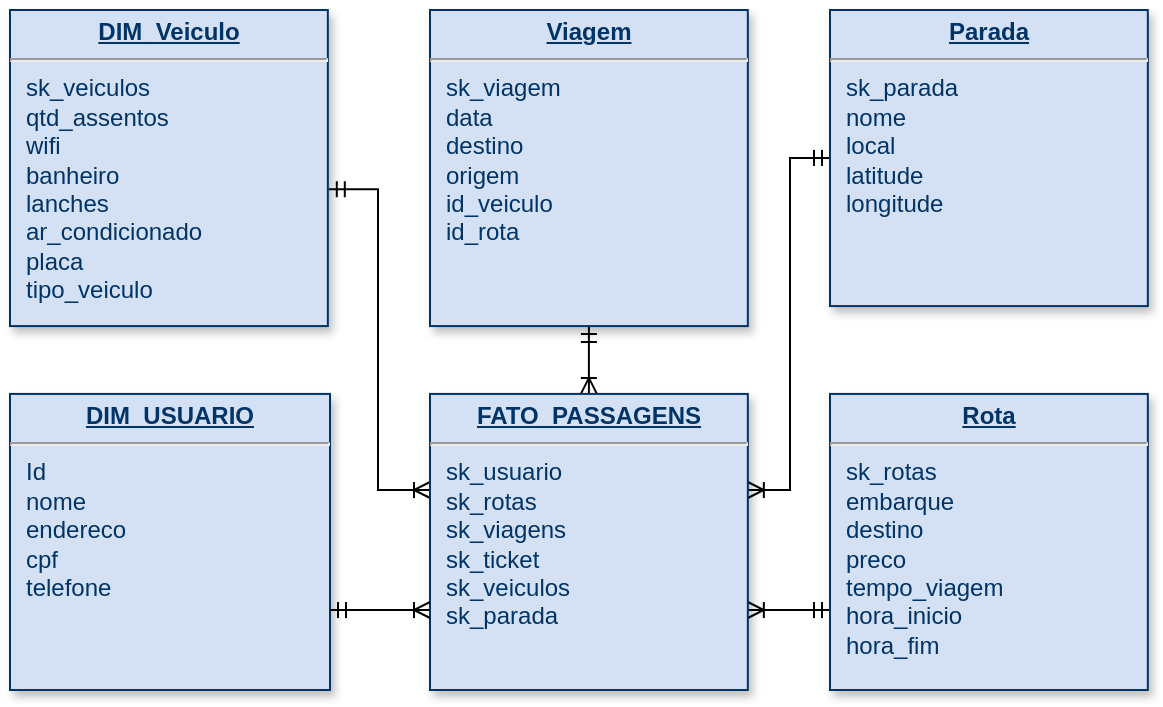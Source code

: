 <mxfile version="14.7.6" type="github">
  <diagram name="Page-1" id="efa7a0a1-bf9b-a30e-e6df-94a7791c09e9">
    <mxGraphModel dx="674" dy="657" grid="1" gridSize="10" guides="1" tooltips="1" connect="1" arrows="1" fold="1" page="1" pageScale="1" pageWidth="826" pageHeight="1169" background="none" math="0" shadow="0">
      <root>
        <mxCell id="0" />
        <mxCell id="1" parent="0" />
        <mxCell id="24" value="&lt;p style=&quot;margin: 0px ; margin-top: 4px ; text-align: center ; text-decoration: underline&quot;&gt;&lt;strong&gt;DIM_USUARIO&lt;/strong&gt;&lt;/p&gt;&lt;hr&gt;&lt;p style=&quot;margin: 0px ; margin-left: 8px&quot;&gt;Id&lt;/p&gt;&lt;p style=&quot;margin: 0px ; margin-left: 8px&quot;&gt;nome&lt;/p&gt;&lt;p style=&quot;margin: 0px ; margin-left: 8px&quot;&gt;endereco&lt;/p&gt;&lt;p style=&quot;margin: 0px ; margin-left: 8px&quot;&gt;cpf&lt;/p&gt;&lt;p style=&quot;margin: 0px ; margin-left: 8px&quot;&gt;telefone&lt;/p&gt;" style="verticalAlign=top;align=left;overflow=fill;fontSize=12;fontFamily=Helvetica;html=1;strokeColor=#003366;shadow=1;fillColor=#D4E1F5;fontColor=#003366" parent="1" vertex="1">
          <mxGeometry x="350" y="531.96" width="160" height="148.04" as="geometry" />
        </mxCell>
        <mxCell id="cRp7LH4anPocX3jvaJmx-144" value="" style="edgeStyle=orthogonalEdgeStyle;rounded=0;orthogonalLoop=1;jettySize=auto;html=1;startArrow=ERoneToMany;startFill=0;endArrow=ERmandOne;endFill=0;" edge="1" parent="1" source="29" target="cRp7LH4anPocX3jvaJmx-141">
          <mxGeometry relative="1" as="geometry">
            <Array as="points">
              <mxPoint x="740" y="580" />
              <mxPoint x="740" y="414" />
            </Array>
          </mxGeometry>
        </mxCell>
        <mxCell id="cRp7LH4anPocX3jvaJmx-148" value="" style="edgeStyle=orthogonalEdgeStyle;rounded=0;orthogonalLoop=1;jettySize=auto;html=1;startArrow=ERoneToMany;startFill=0;endArrow=ERmandOne;endFill=0;" edge="1" parent="1" source="29" target="cRp7LH4anPocX3jvaJmx-134">
          <mxGeometry relative="1" as="geometry">
            <Array as="points">
              <mxPoint x="740" y="640" />
              <mxPoint x="740" y="640" />
            </Array>
          </mxGeometry>
        </mxCell>
        <mxCell id="cRp7LH4anPocX3jvaJmx-149" value="" style="edgeStyle=orthogonalEdgeStyle;rounded=0;orthogonalLoop=1;jettySize=auto;html=1;startArrow=ERoneToMany;startFill=0;endArrow=ERmandOne;endFill=0;" edge="1" parent="1" source="29" target="cRp7LH4anPocX3jvaJmx-130">
          <mxGeometry relative="1" as="geometry" />
        </mxCell>
        <mxCell id="cRp7LH4anPocX3jvaJmx-153" value="" style="edgeStyle=orthogonalEdgeStyle;rounded=0;orthogonalLoop=1;jettySize=auto;html=1;startArrow=ERoneToMany;startFill=0;endArrow=ERmandOne;endFill=0;entryX=1.003;entryY=0.567;entryDx=0;entryDy=0;entryPerimeter=0;" edge="1" parent="1" source="29" target="cRp7LH4anPocX3jvaJmx-132">
          <mxGeometry relative="1" as="geometry">
            <mxPoint x="520" y="430" as="targetPoint" />
            <Array as="points">
              <mxPoint x="534" y="580" />
              <mxPoint x="534" y="430" />
            </Array>
          </mxGeometry>
        </mxCell>
        <mxCell id="29" value="&lt;p style=&quot;margin: 0px ; margin-top: 4px ; text-align: center ; text-decoration: underline&quot;&gt;&lt;b&gt;FATO_PASSAGENS&lt;/b&gt;&lt;/p&gt;&lt;hr&gt;&lt;p style=&quot;margin: 0px ; margin-left: 8px&quot;&gt;sk_usuario&lt;/p&gt;&lt;p style=&quot;margin: 0px ; margin-left: 8px&quot;&gt;sk_rotas&lt;/p&gt;&lt;p style=&quot;margin: 0px ; margin-left: 8px&quot;&gt;sk_viagens&lt;/p&gt;&lt;p style=&quot;margin: 0px ; margin-left: 8px&quot;&gt;sk_ticket&lt;/p&gt;&lt;p style=&quot;margin: 0px ; margin-left: 8px&quot;&gt;sk_veiculos&lt;/p&gt;&lt;p style=&quot;margin: 0px ; margin-left: 8px&quot;&gt;sk_parada&lt;/p&gt;" style="verticalAlign=top;align=left;overflow=fill;fontSize=12;fontFamily=Helvetica;html=1;strokeColor=#003366;shadow=1;fillColor=#D4E1F5;fontColor=#003366" parent="1" vertex="1">
          <mxGeometry x="560" y="531.96" width="158.92" height="148.04" as="geometry" />
        </mxCell>
        <mxCell id="99" value="" style="endArrow=ERmandOne;startArrow=ERoneToMany;startFill=0;edgeStyle=orthogonalEdgeStyle;endFill=0;" parent="1" source="29" target="24" edge="1">
          <mxGeometry x="369.36" y="360" as="geometry">
            <mxPoint x="369.36" y="360" as="sourcePoint" />
            <mxPoint x="529.36" y="360" as="targetPoint" />
            <Array as="points">
              <mxPoint x="540" y="640" />
              <mxPoint x="540" y="640" />
            </Array>
          </mxGeometry>
        </mxCell>
        <mxCell id="cRp7LH4anPocX3jvaJmx-130" value="&lt;p style=&quot;margin: 0px ; margin-top: 4px ; text-align: center ; text-decoration: underline&quot;&gt;&lt;b&gt;Viagem&lt;/b&gt;&lt;/p&gt;&lt;hr&gt;&lt;p style=&quot;margin: 0px ; margin-left: 8px&quot;&gt;sk_viagem&lt;/p&gt;&lt;p style=&quot;margin: 0px ; margin-left: 8px&quot;&gt;&lt;span&gt;data&lt;/span&gt;&lt;br&gt;&lt;/p&gt;&lt;p style=&quot;margin: 0px ; margin-left: 8px&quot;&gt;&lt;span&gt;destino&lt;/span&gt;&lt;/p&gt;&lt;p style=&quot;margin: 0px ; margin-left: 8px&quot;&gt;&lt;span&gt;origem&lt;/span&gt;&lt;/p&gt;&lt;p style=&quot;margin: 0px ; margin-left: 8px&quot;&gt;&lt;span&gt;id_veiculo&lt;/span&gt;&lt;/p&gt;&lt;p style=&quot;margin: 0px ; margin-left: 8px&quot;&gt;&lt;span&gt;id_rota&lt;/span&gt;&lt;/p&gt;" style="verticalAlign=top;align=left;overflow=fill;fontSize=12;fontFamily=Helvetica;html=1;strokeColor=#003366;shadow=1;fillColor=#D4E1F5;fontColor=#003366" vertex="1" parent="1">
          <mxGeometry x="560" y="340" width="158.92" height="158.04" as="geometry" />
        </mxCell>
        <mxCell id="cRp7LH4anPocX3jvaJmx-132" value="&lt;p style=&quot;margin: 0px ; margin-top: 4px ; text-align: center ; text-decoration: underline&quot;&gt;&lt;b&gt;DIM_Veiculo&lt;/b&gt;&lt;/p&gt;&lt;hr&gt;&lt;p style=&quot;margin: 0px ; margin-left: 8px&quot;&gt;sk_veiculos&lt;/p&gt;&lt;p style=&quot;margin: 0px ; margin-left: 8px&quot;&gt;qtd_assentos&lt;/p&gt;&lt;p style=&quot;margin: 0px ; margin-left: 8px&quot;&gt;wifi&lt;/p&gt;&lt;p style=&quot;margin: 0px ; margin-left: 8px&quot;&gt;banheiro&lt;/p&gt;&lt;p style=&quot;margin: 0px ; margin-left: 8px&quot;&gt;lanches&lt;/p&gt;&lt;p style=&quot;margin: 0px ; margin-left: 8px&quot;&gt;ar_condicionado&lt;/p&gt;&lt;p style=&quot;margin: 0px ; margin-left: 8px&quot;&gt;placa&lt;/p&gt;&lt;p style=&quot;margin: 0px ; margin-left: 8px&quot;&gt;tipo_veiculo&lt;/p&gt;" style="verticalAlign=top;align=left;overflow=fill;fontSize=12;fontFamily=Helvetica;html=1;strokeColor=#003366;shadow=1;fillColor=#D4E1F5;fontColor=#003366" vertex="1" parent="1">
          <mxGeometry x="350.0" y="340" width="158.92" height="158.04" as="geometry" />
        </mxCell>
        <mxCell id="cRp7LH4anPocX3jvaJmx-134" value="&lt;p style=&quot;margin: 0px ; margin-top: 4px ; text-align: center ; text-decoration: underline&quot;&gt;&lt;b&gt;Rota&lt;/b&gt;&lt;/p&gt;&lt;hr&gt;&lt;p style=&quot;margin: 0px ; margin-left: 8px&quot;&gt;sk_rotas&lt;/p&gt;&lt;p style=&quot;margin: 0px ; margin-left: 8px&quot;&gt;&lt;span&gt;embarque&lt;/span&gt;&lt;br&gt;&lt;/p&gt;&lt;p style=&quot;margin: 0px ; margin-left: 8px&quot;&gt;destino&lt;/p&gt;&lt;p style=&quot;margin: 0px ; margin-left: 8px&quot;&gt;preco&lt;/p&gt;&lt;p style=&quot;margin: 0px ; margin-left: 8px&quot;&gt;tempo_viagem&lt;/p&gt;&lt;p style=&quot;margin: 0px ; margin-left: 8px&quot;&gt;hora_inicio&lt;/p&gt;&lt;p style=&quot;margin: 0px ; margin-left: 8px&quot;&gt;hora_fim&lt;/p&gt;" style="verticalAlign=top;align=left;overflow=fill;fontSize=12;fontFamily=Helvetica;html=1;strokeColor=#003366;shadow=1;fillColor=#D4E1F5;fontColor=#003366" vertex="1" parent="1">
          <mxGeometry x="760" y="531.96" width="158.92" height="148.04" as="geometry" />
        </mxCell>
        <mxCell id="cRp7LH4anPocX3jvaJmx-141" value="&lt;p style=&quot;margin: 0px ; margin-top: 4px ; text-align: center ; text-decoration: underline&quot;&gt;&lt;b&gt;Parada&lt;/b&gt;&lt;/p&gt;&lt;hr&gt;&lt;p style=&quot;margin: 0px ; margin-left: 8px&quot;&gt;sk_parada&lt;/p&gt;&lt;p style=&quot;margin: 0px ; margin-left: 8px&quot;&gt;&lt;span&gt;nome&lt;/span&gt;&lt;br&gt;&lt;/p&gt;&lt;p style=&quot;margin: 0px ; margin-left: 8px&quot;&gt;local&lt;/p&gt;&lt;p style=&quot;margin: 0px ; margin-left: 8px&quot;&gt;latitude&lt;/p&gt;&lt;p style=&quot;margin: 0px ; margin-left: 8px&quot;&gt;longitude&lt;/p&gt;" style="verticalAlign=top;align=left;overflow=fill;fontSize=12;fontFamily=Helvetica;html=1;strokeColor=#003366;shadow=1;fillColor=#D4E1F5;fontColor=#003366" vertex="1" parent="1">
          <mxGeometry x="760.0" y="340" width="158.92" height="148.04" as="geometry" />
        </mxCell>
      </root>
    </mxGraphModel>
  </diagram>
</mxfile>

